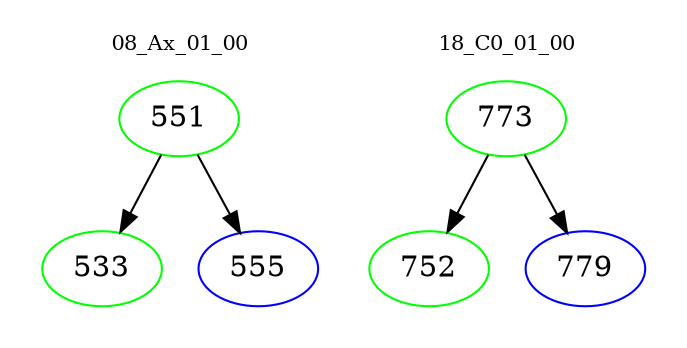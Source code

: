 digraph{
subgraph cluster_0 {
color = white
label = "08_Ax_01_00";
fontsize=10;
T0_551 [label="551", color="green"]
T0_551 -> T0_533 [color="black"]
T0_533 [label="533", color="green"]
T0_551 -> T0_555 [color="black"]
T0_555 [label="555", color="blue"]
}
subgraph cluster_1 {
color = white
label = "18_C0_01_00";
fontsize=10;
T1_773 [label="773", color="green"]
T1_773 -> T1_752 [color="black"]
T1_752 [label="752", color="green"]
T1_773 -> T1_779 [color="black"]
T1_779 [label="779", color="blue"]
}
}
